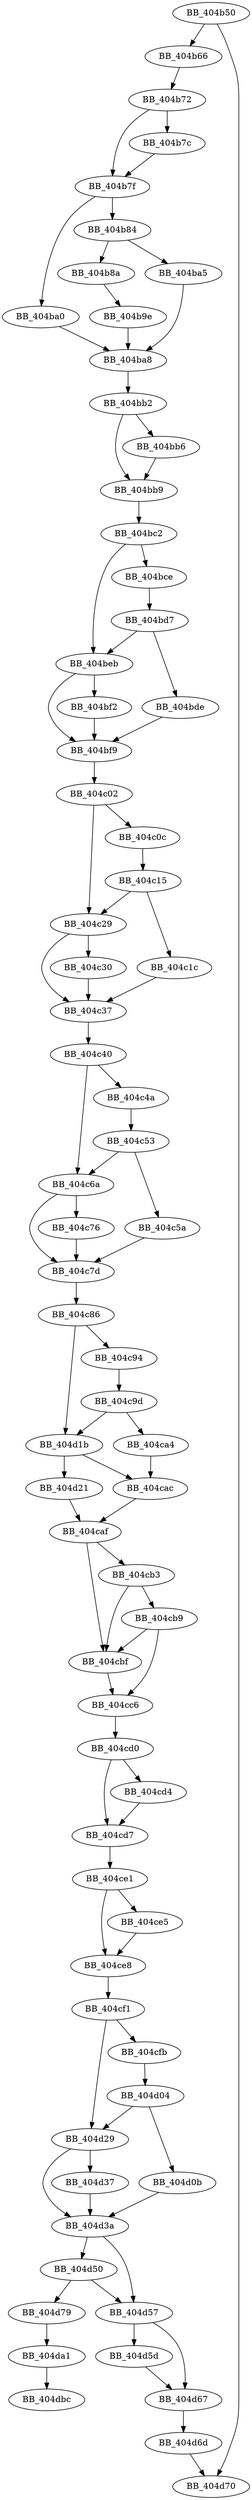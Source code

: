 DiGraph sub_404B50{
BB_404b50->BB_404b66
BB_404b50->BB_404d70
BB_404b66->BB_404b72
BB_404b72->BB_404b7c
BB_404b72->BB_404b7f
BB_404b7c->BB_404b7f
BB_404b7f->BB_404b84
BB_404b7f->BB_404ba0
BB_404b84->BB_404b8a
BB_404b84->BB_404ba5
BB_404b8a->BB_404b9e
BB_404b9e->BB_404ba8
BB_404ba0->BB_404ba8
BB_404ba5->BB_404ba8
BB_404ba8->BB_404bb2
BB_404bb2->BB_404bb6
BB_404bb2->BB_404bb9
BB_404bb6->BB_404bb9
BB_404bb9->BB_404bc2
BB_404bc2->BB_404bce
BB_404bc2->BB_404beb
BB_404bce->BB_404bd7
BB_404bd7->BB_404bde
BB_404bd7->BB_404beb
BB_404bde->BB_404bf9
BB_404beb->BB_404bf2
BB_404beb->BB_404bf9
BB_404bf2->BB_404bf9
BB_404bf9->BB_404c02
BB_404c02->BB_404c0c
BB_404c02->BB_404c29
BB_404c0c->BB_404c15
BB_404c15->BB_404c1c
BB_404c15->BB_404c29
BB_404c1c->BB_404c37
BB_404c29->BB_404c30
BB_404c29->BB_404c37
BB_404c30->BB_404c37
BB_404c37->BB_404c40
BB_404c40->BB_404c4a
BB_404c40->BB_404c6a
BB_404c4a->BB_404c53
BB_404c53->BB_404c5a
BB_404c53->BB_404c6a
BB_404c5a->BB_404c7d
BB_404c6a->BB_404c76
BB_404c6a->BB_404c7d
BB_404c76->BB_404c7d
BB_404c7d->BB_404c86
BB_404c86->BB_404c94
BB_404c86->BB_404d1b
BB_404c94->BB_404c9d
BB_404c9d->BB_404ca4
BB_404c9d->BB_404d1b
BB_404ca4->BB_404cac
BB_404cac->BB_404caf
BB_404caf->BB_404cb3
BB_404caf->BB_404cbf
BB_404cb3->BB_404cb9
BB_404cb3->BB_404cbf
BB_404cb9->BB_404cbf
BB_404cb9->BB_404cc6
BB_404cbf->BB_404cc6
BB_404cc6->BB_404cd0
BB_404cd0->BB_404cd4
BB_404cd0->BB_404cd7
BB_404cd4->BB_404cd7
BB_404cd7->BB_404ce1
BB_404ce1->BB_404ce5
BB_404ce1->BB_404ce8
BB_404ce5->BB_404ce8
BB_404ce8->BB_404cf1
BB_404cf1->BB_404cfb
BB_404cf1->BB_404d29
BB_404cfb->BB_404d04
BB_404d04->BB_404d0b
BB_404d04->BB_404d29
BB_404d0b->BB_404d3a
BB_404d1b->BB_404cac
BB_404d1b->BB_404d21
BB_404d21->BB_404caf
BB_404d29->BB_404d37
BB_404d29->BB_404d3a
BB_404d37->BB_404d3a
BB_404d3a->BB_404d50
BB_404d3a->BB_404d57
BB_404d50->BB_404d57
BB_404d50->BB_404d79
BB_404d57->BB_404d5d
BB_404d57->BB_404d67
BB_404d5d->BB_404d67
BB_404d67->BB_404d6d
BB_404d6d->BB_404d70
BB_404d79->BB_404da1
BB_404da1->BB_404dbc
}
